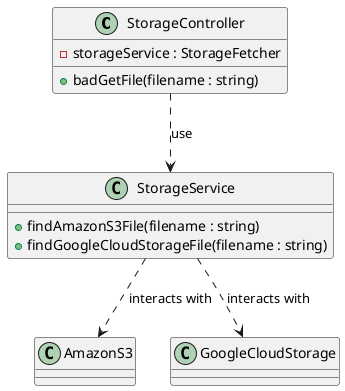 @startuml

class StorageController {
    -storageService : StorageFetcher
    +badGetFile(filename : string)
}


class StorageService {
    +findAmazonS3File(filename : string)
    +findGoogleCloudStorageFile(filename : string)
}

class AmazonS3 {
}

class GoogleCloudStorage {
}

StorageController ..> StorageService :use

StorageService ..> AmazonS3 : interacts with
StorageService ..> GoogleCloudStorage : interacts with

@enduml
